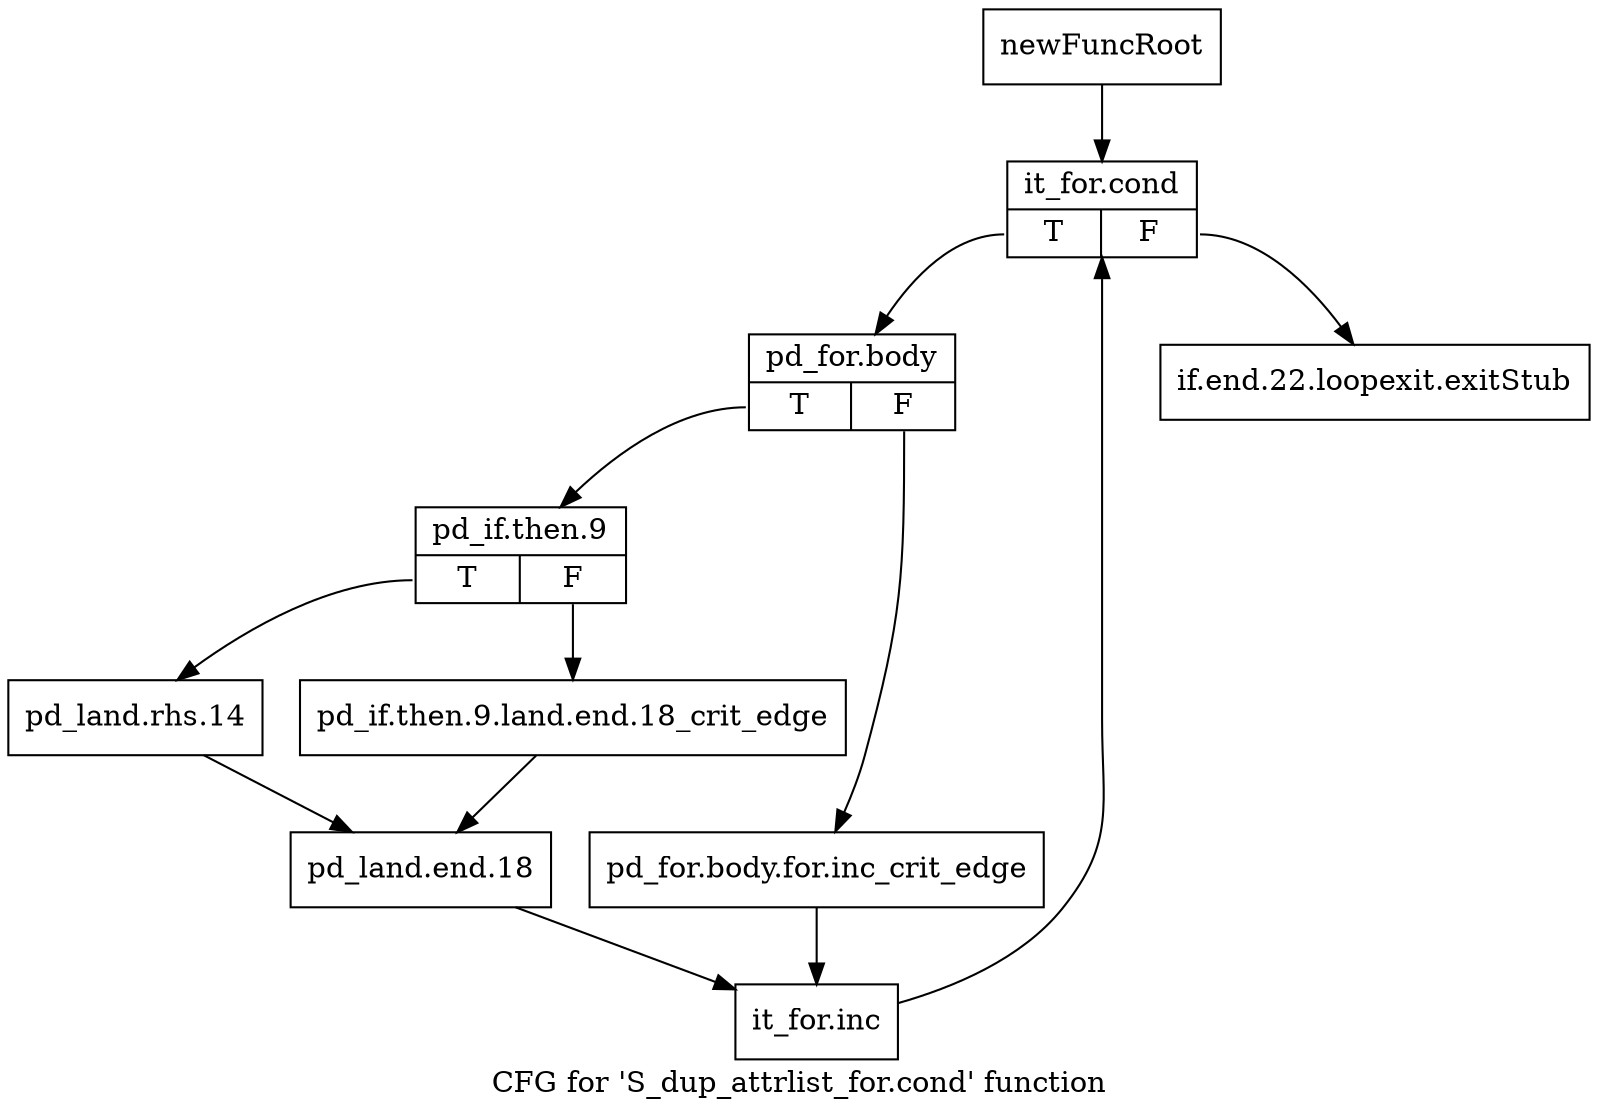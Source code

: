 digraph "CFG for 'S_dup_attrlist_for.cond' function" {
	label="CFG for 'S_dup_attrlist_for.cond' function";

	Node0x4c892c0 [shape=record,label="{newFuncRoot}"];
	Node0x4c892c0 -> Node0x4c89360;
	Node0x4c89310 [shape=record,label="{if.end.22.loopexit.exitStub}"];
	Node0x4c89360 [shape=record,label="{it_for.cond|{<s0>T|<s1>F}}"];
	Node0x4c89360:s0 -> Node0x4c893b0;
	Node0x4c89360:s1 -> Node0x4c89310;
	Node0x4c893b0 [shape=record,label="{pd_for.body|{<s0>T|<s1>F}}"];
	Node0x4c893b0:s0 -> Node0x4c89450;
	Node0x4c893b0:s1 -> Node0x4c89400;
	Node0x4c89400 [shape=record,label="{pd_for.body.for.inc_crit_edge}"];
	Node0x4c89400 -> Node0x4cdfa20;
	Node0x4c89450 [shape=record,label="{pd_if.then.9|{<s0>T|<s1>F}}"];
	Node0x4c89450:s0 -> Node0x4c894f0;
	Node0x4c89450:s1 -> Node0x4c894a0;
	Node0x4c894a0 [shape=record,label="{pd_if.then.9.land.end.18_crit_edge}"];
	Node0x4c894a0 -> Node0x4c89540;
	Node0x4c894f0 [shape=record,label="{pd_land.rhs.14}"];
	Node0x4c894f0 -> Node0x4c89540;
	Node0x4c89540 [shape=record,label="{pd_land.end.18}"];
	Node0x4c89540 -> Node0x4cdfa20;
	Node0x4cdfa20 [shape=record,label="{it_for.inc}"];
	Node0x4cdfa20 -> Node0x4c89360;
}
